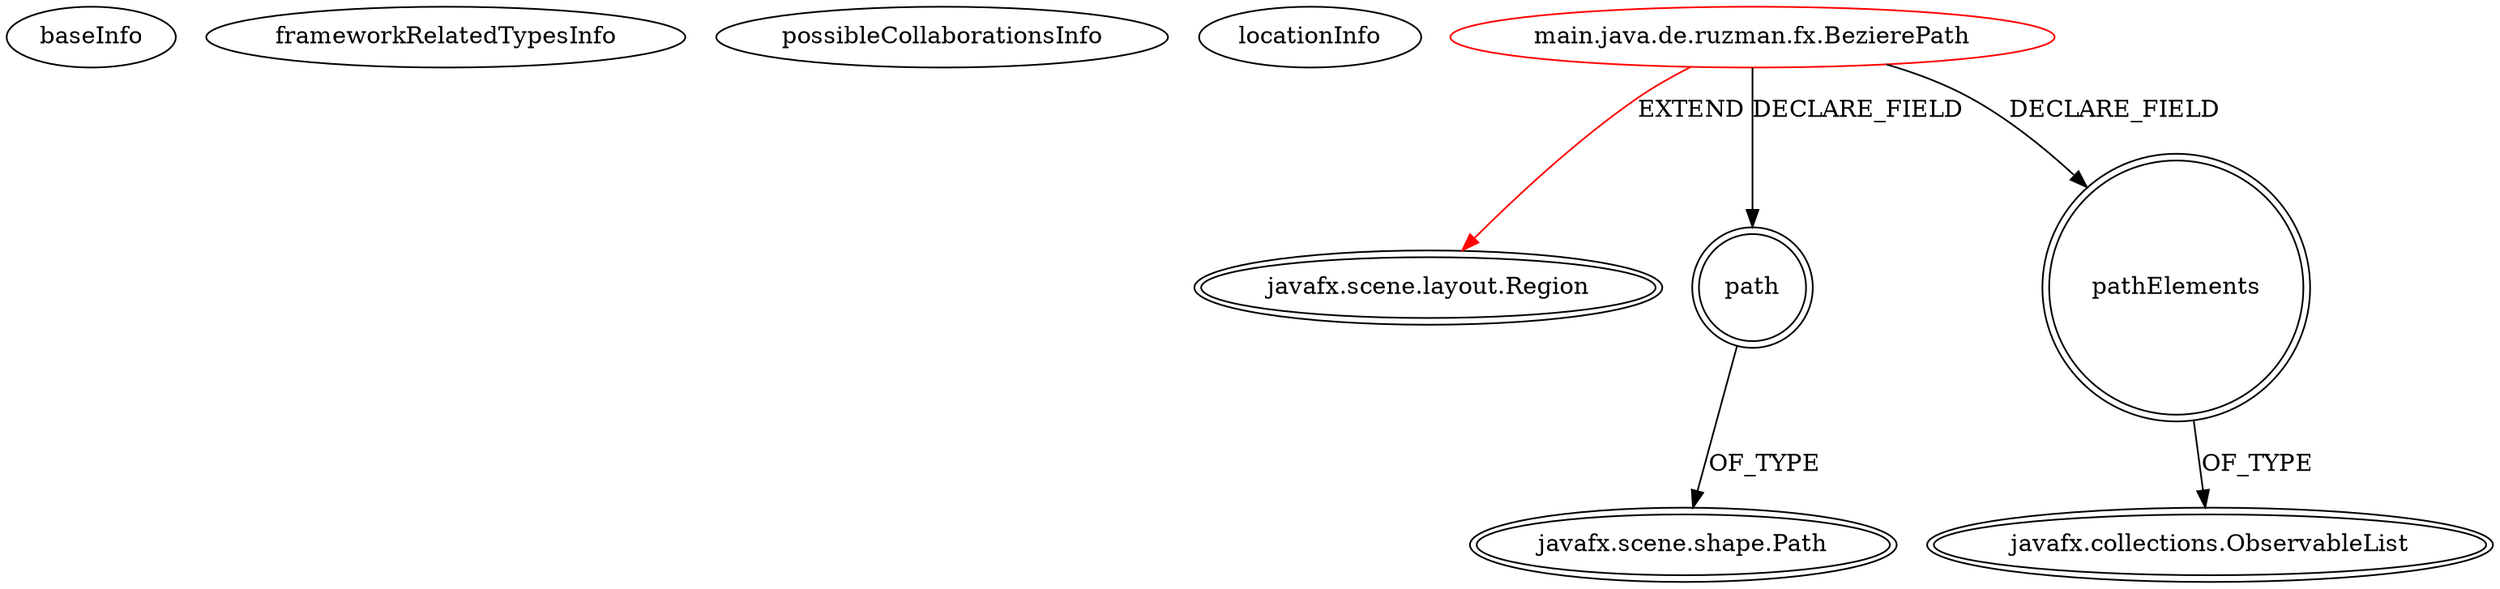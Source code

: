 digraph {
baseInfo[graphId=1152,category="extension_graph",isAnonymous=false,possibleRelation=false]
frameworkRelatedTypesInfo[0="javafx.scene.layout.Region"]
possibleCollaborationsInfo[]
locationInfo[projectName="RuZman-LeapFX",filePath="/RuZman-LeapFX/LeapFX-master/leapfx/src/main/java/de/ruzman/fx/BezierePath.java",contextSignature="BezierePath",graphId="1152"]
0[label="main.java.de.ruzman.fx.BezierePath",vertexType="ROOT_CLIENT_CLASS_DECLARATION",isFrameworkType=false,color=red]
1[label="javafx.scene.layout.Region",vertexType="FRAMEWORK_CLASS_TYPE",isFrameworkType=true,peripheries=2]
2[label="path",vertexType="FIELD_DECLARATION",isFrameworkType=true,peripheries=2,shape=circle]
3[label="javafx.scene.shape.Path",vertexType="FRAMEWORK_CLASS_TYPE",isFrameworkType=true,peripheries=2]
4[label="pathElements",vertexType="FIELD_DECLARATION",isFrameworkType=true,peripheries=2,shape=circle]
5[label="javafx.collections.ObservableList",vertexType="FRAMEWORK_INTERFACE_TYPE",isFrameworkType=true,peripheries=2]
0->1[label="EXTEND",color=red]
0->2[label="DECLARE_FIELD"]
2->3[label="OF_TYPE"]
0->4[label="DECLARE_FIELD"]
4->5[label="OF_TYPE"]
}
